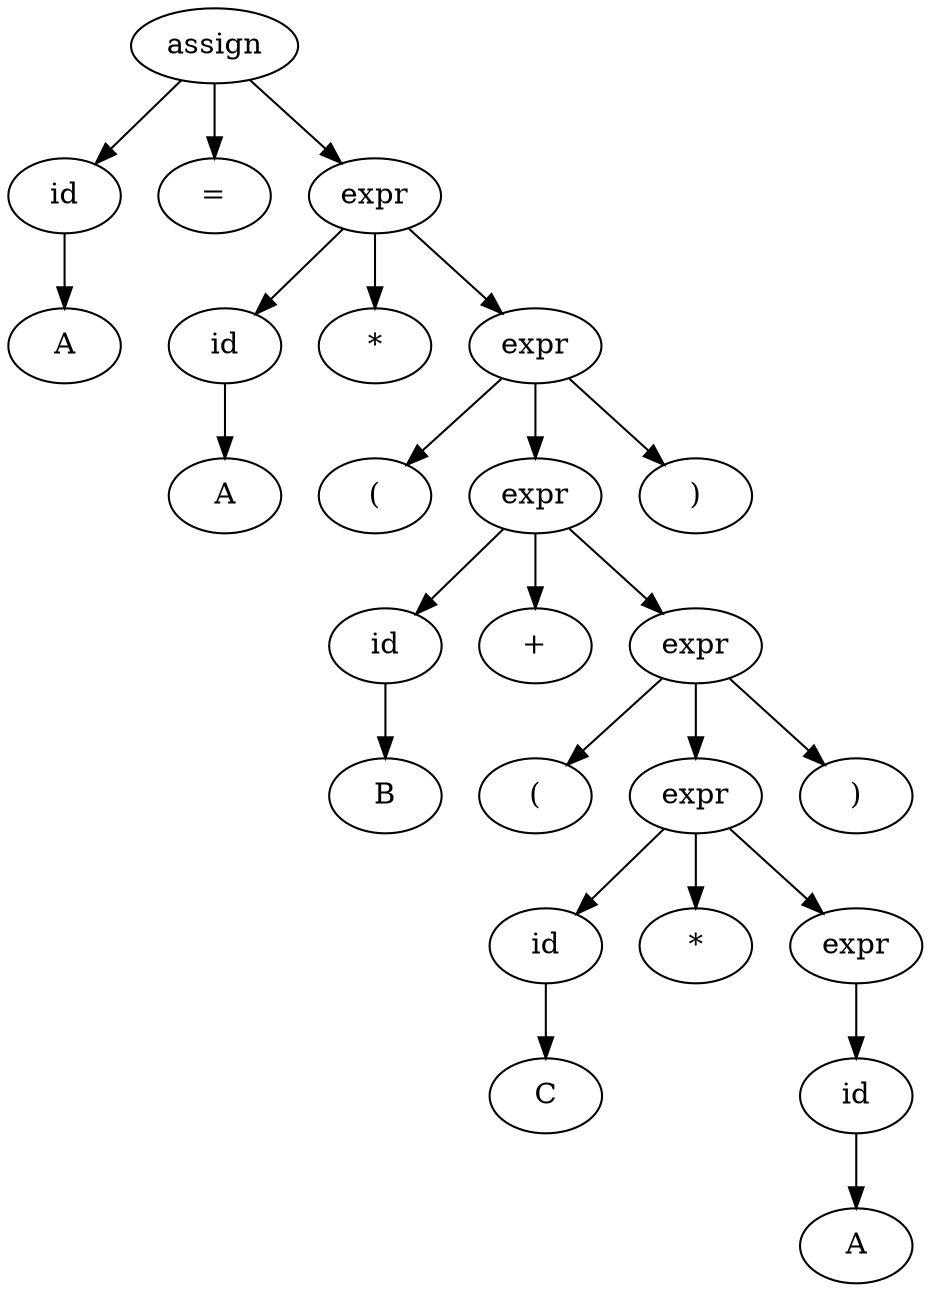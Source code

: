 digraph problem_2_a {
	ordering=out;

	id_1 [label="id"]
	id_2 [label="id"]
	id_3 [label="id"]
	id_4 [label="id"]
	id_5 [label="id"]
	expr_1 [label="expr"]
	expr_2 [label="expr"]
	expr_3 [label="expr"]
	expr_4 [label="expr"]
	expr_5 [label="expr"]
	expr_6 [label="expr"]
	times_1 [label="*"]
	times_2 [label="*"]
	A_1 [label="A"]
	A_2 [label="A"]
	A_3 [label="A"]
	paren_1 [label="("]
	paren_2 [label=")"]
	paren_3 [label="("]
	paren_4 [label=")"]

	assign -> id_1 -> A_1
	assign -> "="
	assign -> expr_1 -> id_2 -> A_2
	expr_1 -> times_1
	expr_1 -> expr_2 -> paren_1
	expr_2 -> expr_3
	expr_2 -> paren_2
	expr_3 -> id_3 -> B
	expr_3 -> "+"
	expr_3 -> expr_4 -> paren_3
	expr_4 -> expr_5 -> id_4 -> "C"
	expr_4 -> paren_4
	expr_5 -> times_2
	expr_5 -> expr_6 -> id_5 -> A_3
}
